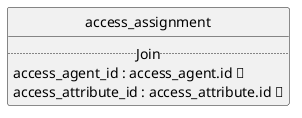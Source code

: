 @startuml uml
skinparam monochrome true
skinparam linetype ortho
hide circle

entity access_assignment {
  .. Join ..
  access_agent_id : access_agent.id 🔑
  access_attribute_id : access_attribute.id 🔑
}

@enduml
